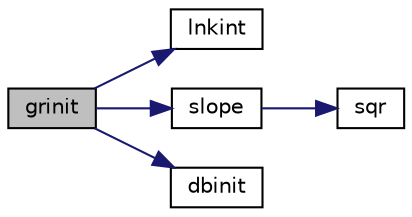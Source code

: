 digraph "grinit"
{
  edge [fontname="Helvetica",fontsize="10",labelfontname="Helvetica",labelfontsize="10"];
  node [fontname="Helvetica",fontsize="10",shape=record];
  rankdir="LR";
  Node1 [label="grinit",height=0.2,width=0.4,color="black", fillcolor="grey75", style="filled", fontcolor="black"];
  Node1 -> Node2 [color="midnightblue",fontsize="10",style="solid",fontname="Helvetica"];
  Node2 [label="lnkint",height=0.2,width=0.4,color="black", fillcolor="white", style="filled",URL="$lnkint_8f.html#a381c24b4033204c572d9e3455185c948"];
  Node1 -> Node3 [color="midnightblue",fontsize="10",style="solid",fontname="Helvetica"];
  Node3 [label="slope",height=0.2,width=0.4,color="black", fillcolor="white", style="filled",URL="$fof__soi_8c.html#ac490823ca6d42e8898c5254c70a316ff"];
  Node3 -> Node4 [color="midnightblue",fontsize="10",style="solid",fontname="Helvetica"];
  Node4 [label="sqr",height=0.2,width=0.4,color="black", fillcolor="white", style="filled",URL="$fof__soi_8c.html#a1a35cac9977f5ee55e3378655cb905d4"];
  Node1 -> Node5 [color="midnightblue",fontsize="10",style="solid",fontname="Helvetica"];
  Node5 [label="dbinit",height=0.2,width=0.4,color="black", fillcolor="white", style="filled",URL="$dbinit_8f.html#a8933e652a6dfec3a9e01d29cdbb5082d"];
}

